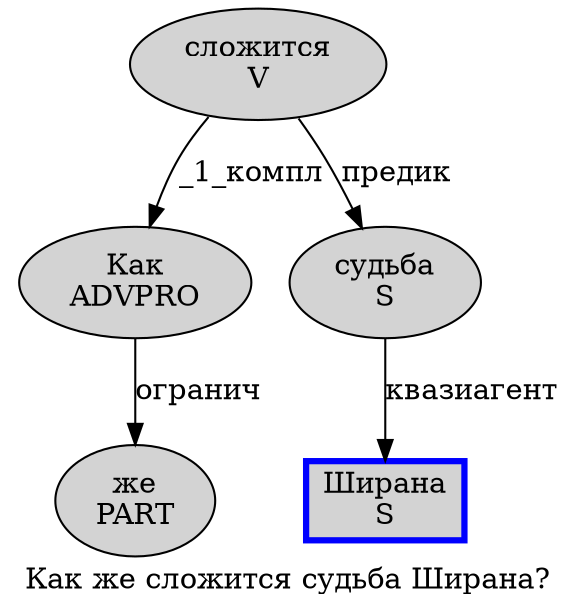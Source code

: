 digraph SENTENCE_4345 {
	graph [label="Как же сложится судьба Ширана?"]
	node [style=filled]
		0 [label="Как
ADVPRO" color="" fillcolor=lightgray penwidth=1 shape=ellipse]
		1 [label="же
PART" color="" fillcolor=lightgray penwidth=1 shape=ellipse]
		2 [label="сложится
V" color="" fillcolor=lightgray penwidth=1 shape=ellipse]
		3 [label="судьба
S" color="" fillcolor=lightgray penwidth=1 shape=ellipse]
		4 [label="Ширана
S" color=blue fillcolor=lightgray penwidth=3 shape=box]
			3 -> 4 [label="квазиагент"]
			2 -> 0 [label="_1_компл"]
			2 -> 3 [label="предик"]
			0 -> 1 [label="огранич"]
}